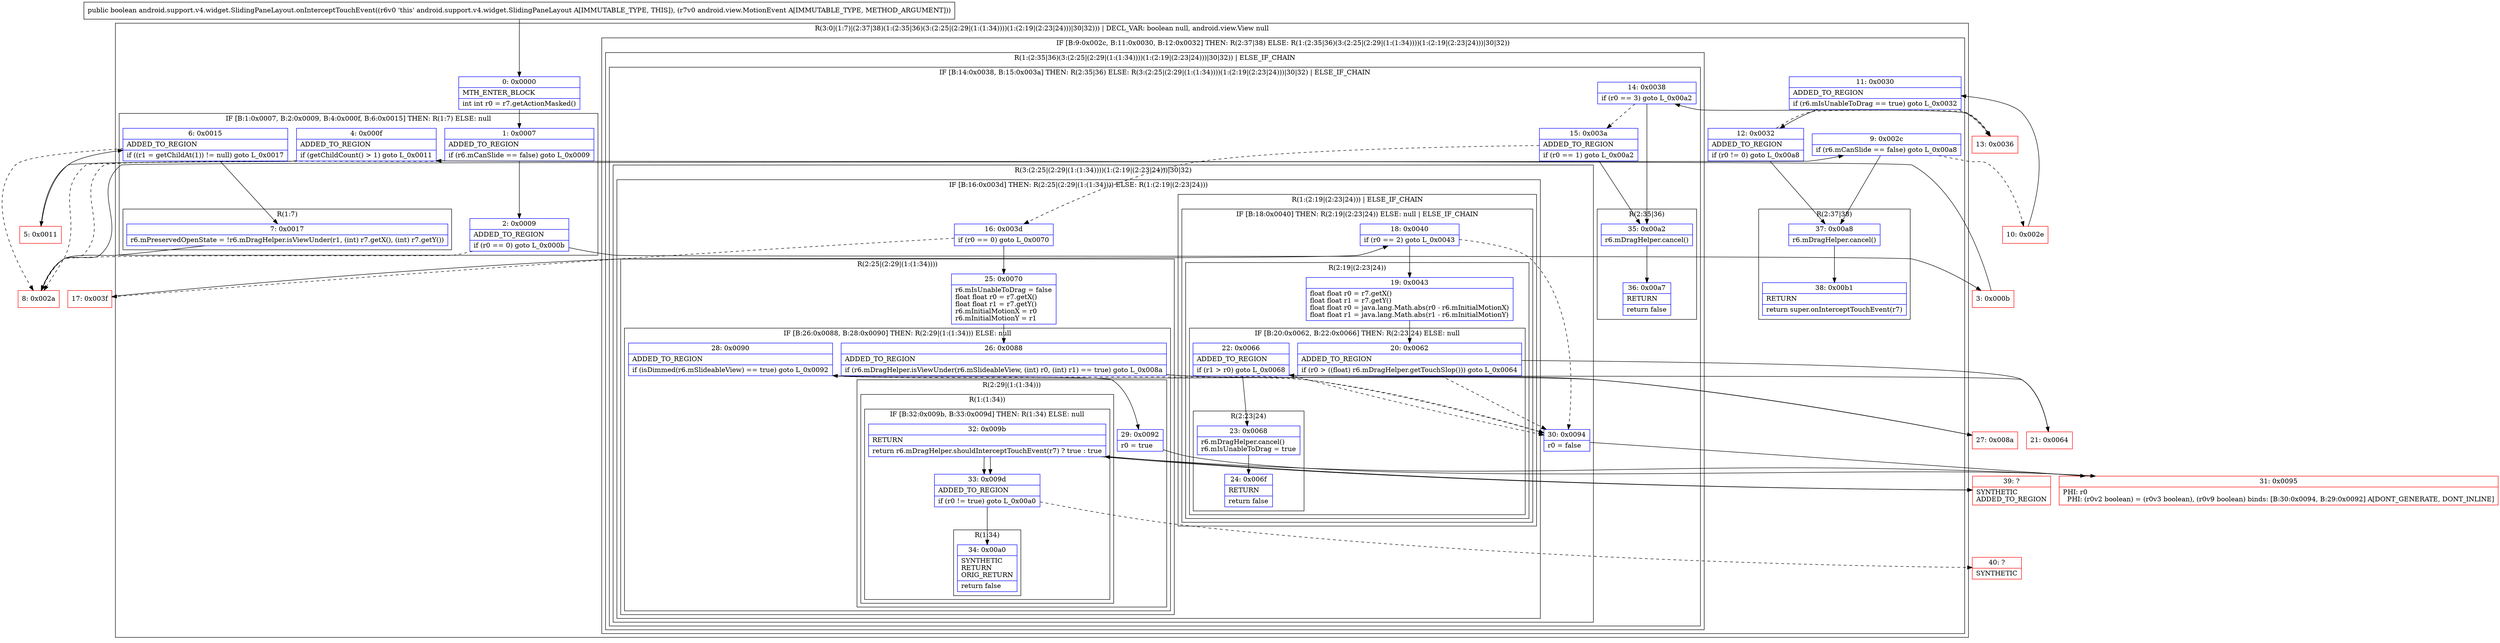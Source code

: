 digraph "CFG forandroid.support.v4.widget.SlidingPaneLayout.onInterceptTouchEvent(Landroid\/view\/MotionEvent;)Z" {
subgraph cluster_Region_1425685920 {
label = "R(3:0|(1:7)|(2:37|38)(1:(2:35|36)(3:(2:25|(2:29|(1:(1:34))))(1:(2:19|(2:23|24)))|30|32))) | DECL_VAR: boolean null, android.view.View null\l";
node [shape=record,color=blue];
Node_0 [shape=record,label="{0\:\ 0x0000|MTH_ENTER_BLOCK\l|int int r0 = r7.getActionMasked()\l}"];
subgraph cluster_IfRegion_1489702571 {
label = "IF [B:1:0x0007, B:2:0x0009, B:4:0x000f, B:6:0x0015] THEN: R(1:7) ELSE: null";
node [shape=record,color=blue];
Node_1 [shape=record,label="{1\:\ 0x0007|ADDED_TO_REGION\l|if (r6.mCanSlide == false) goto L_0x0009\l}"];
Node_2 [shape=record,label="{2\:\ 0x0009|ADDED_TO_REGION\l|if (r0 == 0) goto L_0x000b\l}"];
Node_4 [shape=record,label="{4\:\ 0x000f|ADDED_TO_REGION\l|if (getChildCount() \> 1) goto L_0x0011\l}"];
Node_6 [shape=record,label="{6\:\ 0x0015|ADDED_TO_REGION\l|if ((r1 = getChildAt(1)) != null) goto L_0x0017\l}"];
subgraph cluster_Region_1682933722 {
label = "R(1:7)";
node [shape=record,color=blue];
Node_7 [shape=record,label="{7\:\ 0x0017|r6.mPreservedOpenState = !r6.mDragHelper.isViewUnder(r1, (int) r7.getX(), (int) r7.getY())\l}"];
}
}
subgraph cluster_IfRegion_452349538 {
label = "IF [B:9:0x002c, B:11:0x0030, B:12:0x0032] THEN: R(2:37|38) ELSE: R(1:(2:35|36)(3:(2:25|(2:29|(1:(1:34))))(1:(2:19|(2:23|24)))|30|32))";
node [shape=record,color=blue];
Node_9 [shape=record,label="{9\:\ 0x002c|if (r6.mCanSlide == false) goto L_0x00a8\l}"];
Node_11 [shape=record,label="{11\:\ 0x0030|ADDED_TO_REGION\l|if (r6.mIsUnableToDrag == true) goto L_0x0032\l}"];
Node_12 [shape=record,label="{12\:\ 0x0032|ADDED_TO_REGION\l|if (r0 != 0) goto L_0x00a8\l}"];
subgraph cluster_Region_1716309226 {
label = "R(2:37|38)";
node [shape=record,color=blue];
Node_37 [shape=record,label="{37\:\ 0x00a8|r6.mDragHelper.cancel()\l}"];
Node_38 [shape=record,label="{38\:\ 0x00b1|RETURN\l|return super.onInterceptTouchEvent(r7)\l}"];
}
subgraph cluster_Region_90308815 {
label = "R(1:(2:35|36)(3:(2:25|(2:29|(1:(1:34))))(1:(2:19|(2:23|24)))|30|32)) | ELSE_IF_CHAIN\l";
node [shape=record,color=blue];
subgraph cluster_IfRegion_1056838274 {
label = "IF [B:14:0x0038, B:15:0x003a] THEN: R(2:35|36) ELSE: R(3:(2:25|(2:29|(1:(1:34))))(1:(2:19|(2:23|24)))|30|32) | ELSE_IF_CHAIN\l";
node [shape=record,color=blue];
Node_14 [shape=record,label="{14\:\ 0x0038|if (r0 == 3) goto L_0x00a2\l}"];
Node_15 [shape=record,label="{15\:\ 0x003a|ADDED_TO_REGION\l|if (r0 == 1) goto L_0x00a2\l}"];
subgraph cluster_Region_1991880923 {
label = "R(2:35|36)";
node [shape=record,color=blue];
Node_35 [shape=record,label="{35\:\ 0x00a2|r6.mDragHelper.cancel()\l}"];
Node_36 [shape=record,label="{36\:\ 0x00a7|RETURN\l|return false\l}"];
}
subgraph cluster_Region_335485958 {
label = "R(3:(2:25|(2:29|(1:(1:34))))(1:(2:19|(2:23|24)))|30|32)";
node [shape=record,color=blue];
subgraph cluster_IfRegion_996949952 {
label = "IF [B:16:0x003d] THEN: R(2:25|(2:29|(1:(1:34)))) ELSE: R(1:(2:19|(2:23|24)))";
node [shape=record,color=blue];
Node_16 [shape=record,label="{16\:\ 0x003d|if (r0 == 0) goto L_0x0070\l}"];
subgraph cluster_Region_118735021 {
label = "R(2:25|(2:29|(1:(1:34))))";
node [shape=record,color=blue];
Node_25 [shape=record,label="{25\:\ 0x0070|r6.mIsUnableToDrag = false\lfloat float r0 = r7.getX()\lfloat float r1 = r7.getY()\lr6.mInitialMotionX = r0\lr6.mInitialMotionY = r1\l}"];
subgraph cluster_IfRegion_720293983 {
label = "IF [B:26:0x0088, B:28:0x0090] THEN: R(2:29|(1:(1:34))) ELSE: null";
node [shape=record,color=blue];
Node_26 [shape=record,label="{26\:\ 0x0088|ADDED_TO_REGION\l|if (r6.mDragHelper.isViewUnder(r6.mSlideableView, (int) r0, (int) r1) == true) goto L_0x008a\l}"];
Node_28 [shape=record,label="{28\:\ 0x0090|ADDED_TO_REGION\l|if (isDimmed(r6.mSlideableView) == true) goto L_0x0092\l}"];
subgraph cluster_Region_1566275321 {
label = "R(2:29|(1:(1:34)))";
node [shape=record,color=blue];
Node_29 [shape=record,label="{29\:\ 0x0092|r0 = true\l}"];
subgraph cluster_Region_1859160193 {
label = "R(1:(1:34))";
node [shape=record,color=blue];
subgraph cluster_IfRegion_1853563437 {
label = "IF [B:32:0x009b, B:33:0x009d] THEN: R(1:34) ELSE: null";
node [shape=record,color=blue];
Node_32 [shape=record,label="{32\:\ 0x009b|RETURN\l|return r6.mDragHelper.shouldInterceptTouchEvent(r7) ? true : true\l}"];
Node_33 [shape=record,label="{33\:\ 0x009d|ADDED_TO_REGION\l|if (r0 != true) goto L_0x00a0\l}"];
subgraph cluster_Region_2072654677 {
label = "R(1:34)";
node [shape=record,color=blue];
Node_34 [shape=record,label="{34\:\ 0x00a0|SYNTHETIC\lRETURN\lORIG_RETURN\l|return false\l}"];
}
}
}
}
}
}
subgraph cluster_Region_1083079575 {
label = "R(1:(2:19|(2:23|24))) | ELSE_IF_CHAIN\l";
node [shape=record,color=blue];
subgraph cluster_IfRegion_995278928 {
label = "IF [B:18:0x0040] THEN: R(2:19|(2:23|24)) ELSE: null | ELSE_IF_CHAIN\l";
node [shape=record,color=blue];
Node_18 [shape=record,label="{18\:\ 0x0040|if (r0 == 2) goto L_0x0043\l}"];
subgraph cluster_Region_1092285992 {
label = "R(2:19|(2:23|24))";
node [shape=record,color=blue];
Node_19 [shape=record,label="{19\:\ 0x0043|float float r0 = r7.getX()\lfloat float r1 = r7.getY()\lfloat float r0 = java.lang.Math.abs(r0 \- r6.mInitialMotionX)\lfloat float r1 = java.lang.Math.abs(r1 \- r6.mInitialMotionY)\l}"];
subgraph cluster_IfRegion_1206955084 {
label = "IF [B:20:0x0062, B:22:0x0066] THEN: R(2:23|24) ELSE: null";
node [shape=record,color=blue];
Node_20 [shape=record,label="{20\:\ 0x0062|ADDED_TO_REGION\l|if (r0 \> ((float) r6.mDragHelper.getTouchSlop())) goto L_0x0064\l}"];
Node_22 [shape=record,label="{22\:\ 0x0066|ADDED_TO_REGION\l|if (r1 \> r0) goto L_0x0068\l}"];
subgraph cluster_Region_712013703 {
label = "R(2:23|24)";
node [shape=record,color=blue];
Node_23 [shape=record,label="{23\:\ 0x0068|r6.mDragHelper.cancel()\lr6.mIsUnableToDrag = true\l}"];
Node_24 [shape=record,label="{24\:\ 0x006f|RETURN\l|return false\l}"];
}
}
}
}
}
}
Node_30 [shape=record,label="{30\:\ 0x0094|r0 = false\l}"];
Node_32 [shape=record,label="{32\:\ 0x009b|RETURN\l|return r6.mDragHelper.shouldInterceptTouchEvent(r7) ? true : true\l}"];
}
}
}
}
}
Node_3 [shape=record,color=red,label="{3\:\ 0x000b}"];
Node_5 [shape=record,color=red,label="{5\:\ 0x0011}"];
Node_8 [shape=record,color=red,label="{8\:\ 0x002a}"];
Node_10 [shape=record,color=red,label="{10\:\ 0x002e}"];
Node_13 [shape=record,color=red,label="{13\:\ 0x0036}"];
Node_17 [shape=record,color=red,label="{17\:\ 0x003f}"];
Node_21 [shape=record,color=red,label="{21\:\ 0x0064}"];
Node_27 [shape=record,color=red,label="{27\:\ 0x008a}"];
Node_31 [shape=record,color=red,label="{31\:\ 0x0095|PHI: r0 \l  PHI: (r0v2 boolean) = (r0v3 boolean), (r0v9 boolean) binds: [B:30:0x0094, B:29:0x0092] A[DONT_GENERATE, DONT_INLINE]\l}"];
Node_39 [shape=record,color=red,label="{39\:\ ?|SYNTHETIC\lADDED_TO_REGION\l}"];
Node_40 [shape=record,color=red,label="{40\:\ ?|SYNTHETIC\l}"];
MethodNode[shape=record,label="{public boolean android.support.v4.widget.SlidingPaneLayout.onInterceptTouchEvent((r6v0 'this' android.support.v4.widget.SlidingPaneLayout A[IMMUTABLE_TYPE, THIS]), (r7v0 android.view.MotionEvent A[IMMUTABLE_TYPE, METHOD_ARGUMENT])) }"];
MethodNode -> Node_0;
Node_0 -> Node_1;
Node_1 -> Node_2;
Node_1 -> Node_8[style=dashed];
Node_2 -> Node_3;
Node_2 -> Node_8[style=dashed];
Node_4 -> Node_5;
Node_4 -> Node_8[style=dashed];
Node_6 -> Node_7;
Node_6 -> Node_8[style=dashed];
Node_7 -> Node_8;
Node_9 -> Node_10[style=dashed];
Node_9 -> Node_37;
Node_11 -> Node_12;
Node_11 -> Node_13[style=dashed];
Node_12 -> Node_13[style=dashed];
Node_12 -> Node_37;
Node_37 -> Node_38;
Node_14 -> Node_15[style=dashed];
Node_14 -> Node_35;
Node_15 -> Node_16[style=dashed];
Node_15 -> Node_35;
Node_35 -> Node_36;
Node_16 -> Node_17[style=dashed];
Node_16 -> Node_25;
Node_25 -> Node_26;
Node_26 -> Node_27;
Node_26 -> Node_30[style=dashed];
Node_28 -> Node_29;
Node_28 -> Node_30[style=dashed];
Node_29 -> Node_31;
Node_32 -> Node_33;
Node_32 -> Node_39;
Node_33 -> Node_34;
Node_33 -> Node_40[style=dashed];
Node_18 -> Node_19;
Node_18 -> Node_30[style=dashed];
Node_19 -> Node_20;
Node_20 -> Node_21;
Node_20 -> Node_30[style=dashed];
Node_22 -> Node_23;
Node_22 -> Node_30[style=dashed];
Node_23 -> Node_24;
Node_30 -> Node_31;
Node_32 -> Node_33;
Node_32 -> Node_39;
Node_3 -> Node_4;
Node_5 -> Node_6;
Node_8 -> Node_9;
Node_10 -> Node_11;
Node_13 -> Node_14;
Node_17 -> Node_18;
Node_21 -> Node_22;
Node_27 -> Node_28;
Node_31 -> Node_32;
}

